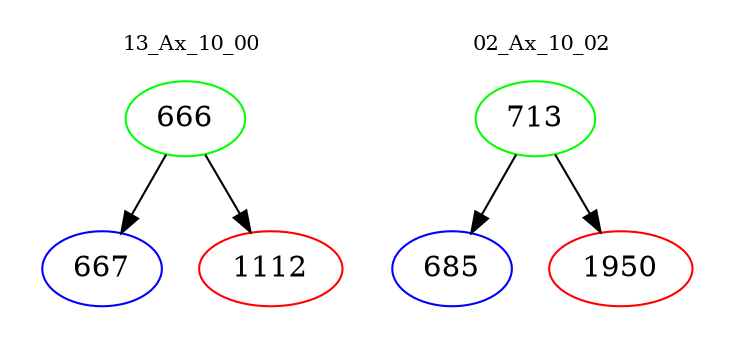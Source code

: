 digraph{
subgraph cluster_0 {
color = white
label = "13_Ax_10_00";
fontsize=10;
T0_666 [label="666", color="green"]
T0_666 -> T0_667 [color="black"]
T0_667 [label="667", color="blue"]
T0_666 -> T0_1112 [color="black"]
T0_1112 [label="1112", color="red"]
}
subgraph cluster_1 {
color = white
label = "02_Ax_10_02";
fontsize=10;
T1_713 [label="713", color="green"]
T1_713 -> T1_685 [color="black"]
T1_685 [label="685", color="blue"]
T1_713 -> T1_1950 [color="black"]
T1_1950 [label="1950", color="red"]
}
}
